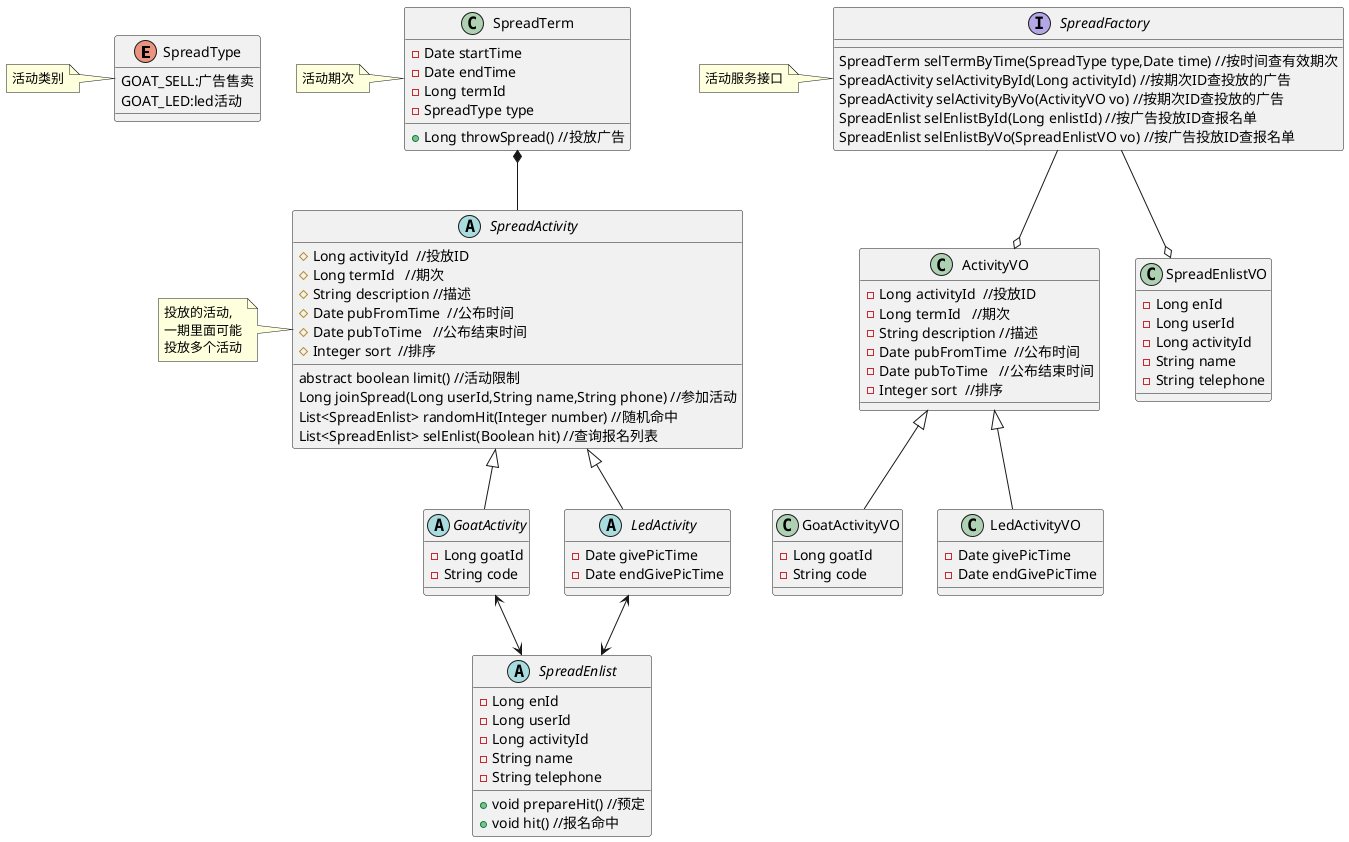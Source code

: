@startuml

enum SpreadType{
GOAT_SELL:广告售卖
GOAT_LED:led活动
}

note left of SpreadType:活动类别

class SpreadTerm{
-Date startTime
-Date endTime
-Long termId
-SpreadType type

+Long throwSpread() //投放广告
}

note left of SpreadTerm:活动期次

abstract class SpreadActivity{
#Long activityId  //投放ID
#Long termId   //期次
#String description //描述
#Date pubFromTime  //公布时间
#Date pubToTime   //公布结束时间
#Integer sort  //排序

abstract boolean limit() //活动限制
Long joinSpread(Long userId,String name,String phone) //参加活动
List<SpreadEnlist> randomHit(Integer number) //随机命中
List<SpreadEnlist> selEnlist(Boolean hit) //查询报名列表
}

note left of SpreadActivity:投放的活动,\n一期里面可能\n投放多个活动

abstract class GoatActivity{
-Long goatId
-String code
}

class ActivityVO{
-Long activityId  //投放ID
-Long termId   //期次
-String description //描述
-Date pubFromTime  //公布时间
-Date pubToTime   //公布结束时间
-Integer sort  //排序
}

class GoatActivityVO{
-Long goatId
-String code
}

abstract class LedActivity{
-Date givePicTime
-Date endGivePicTime
}

class LedActivityVO{
-Date givePicTime
-Date endGivePicTime
}

abstract class SpreadEnlist{
-Long enId
-Long userId
-Long activityId
-String name
-String telephone

+void prepareHit() //预定
+void hit() //报名命中
}

class SpreadEnlistVO{
-Long enId
-Long userId
-Long activityId
-String name
-String telephone
}

interface SpreadFactory{
SpreadTerm selTermByTime(SpreadType type,Date time) //按时间查有效期次
SpreadActivity selActivityById(Long activityId) //按期次ID查投放的广告
SpreadActivity selActivityByVo(ActivityVO vo) //按期次ID查投放的广告
SpreadEnlist selEnlistById(Long enlistId) //按广告投放ID查报名单
SpreadEnlist selEnlistByVo(SpreadEnlistVO vo) //按广告投放ID查报名单

}

note left of SpreadFactory:活动服务接口
SpreadActivity <|-- GoatActivity

SpreadActivity <|-- LedActivity

SpreadTerm *-- SpreadActivity

GoatActivity <--> SpreadEnlist
LedActivity <--> SpreadEnlist
SpreadFactory --o SpreadEnlistVO
SpreadFactory --o ActivityVO
ActivityVO <|-- LedActivityVO
ActivityVO <|-- GoatActivityVO

@enduml